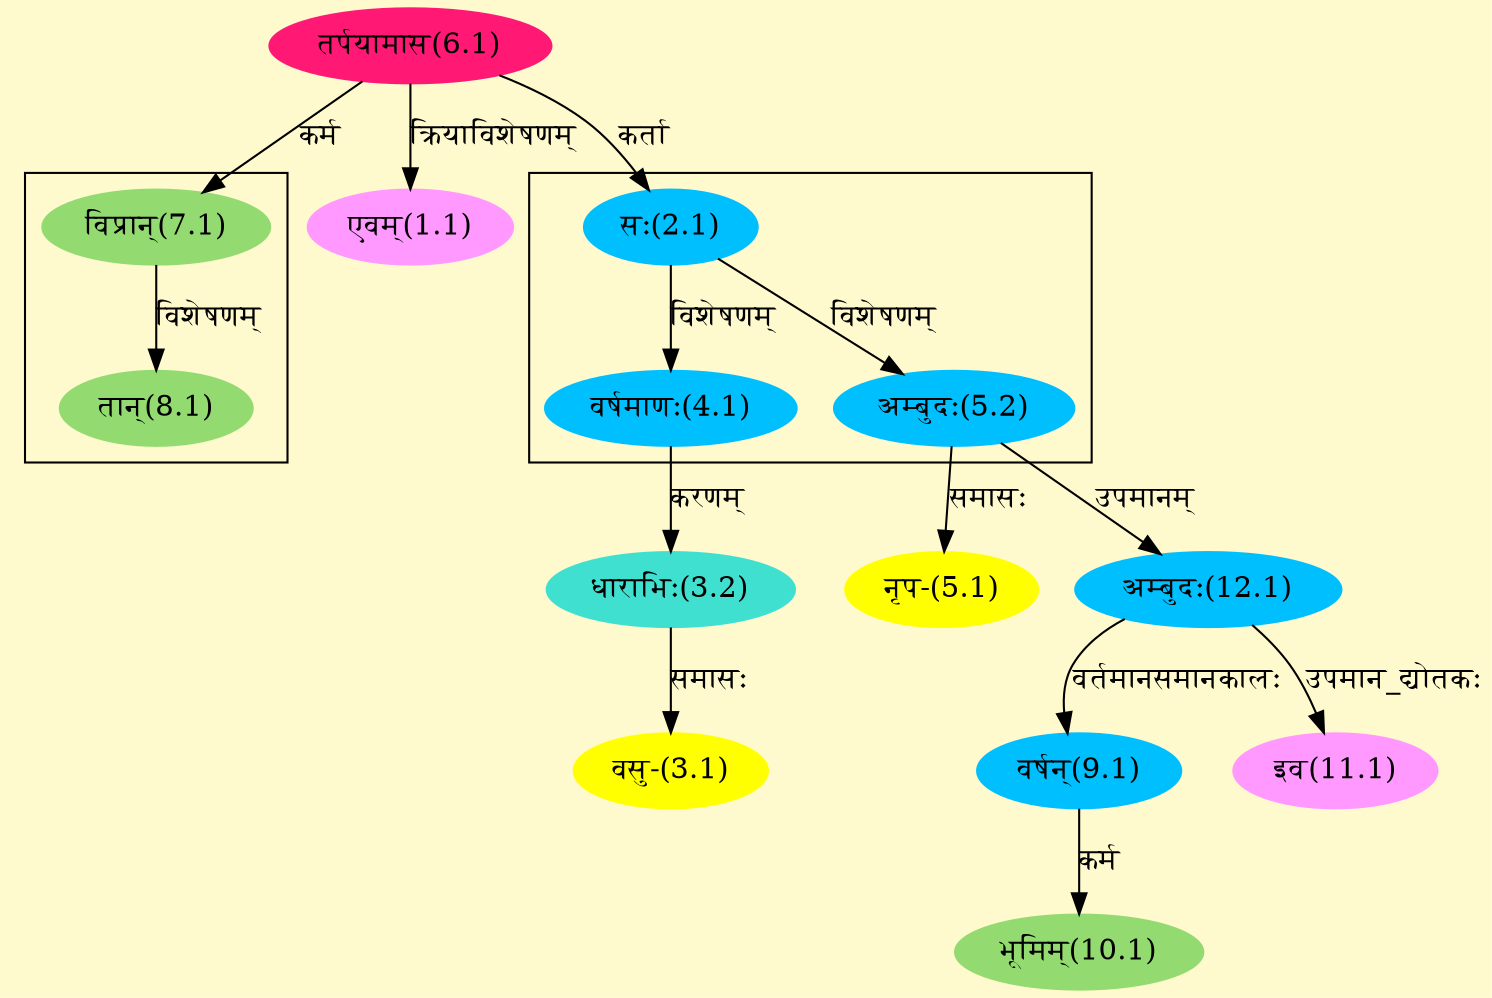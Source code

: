 digraph G{
rankdir=BT;
 compound=true;
 bgcolor="lemonchiffon1";

subgraph cluster_1{
Node4_1 [style=filled, color="#00BFFF" label = "वर्षमाणः(4.1)"]
Node2_1 [style=filled, color="#00BFFF" label = "सः(2.1)"]
Node5_2 [style=filled, color="#00BFFF" label = "अम्बुदः(5.2)"]

}

subgraph cluster_2{
Node8_1 [style=filled, color="#93DB70" label = "तान्(8.1)"]
Node7_1 [style=filled, color="#93DB70" label = "विप्रान्(7.1)"]

}
Node1_1 [style=filled, color="#FF99FF" label = "एवम्(1.1)"]
Node6_1 [style=filled, color="#FF1975" label = "तर्पयामास(6.1)"]
Node2_1 [style=filled, color="#00BFFF" label = "सः(2.1)"]
Node3_1 [style=filled, color="#FFFF00" label = "वसु-(3.1)"]
Node3_2 [style=filled, color="#40E0D0" label = "धाराभिः(3.2)"]
Node4_1 [style=filled, color="#00BFFF" label = "वर्षमाणः(4.1)"]
Node5_1 [style=filled, color="#FFFF00" label = "नृप-(5.1)"]
Node5_2 [style=filled, color="#00BFFF" label = "अम्बुदः(5.2)"]
Node [style=filled, color="" label = "()"]
Node7_1 [style=filled, color="#93DB70" label = "विप्रान्(7.1)"]
Node9_1 [style=filled, color="#00BFFF" label = "वर्षन्(9.1)"]
Node12_1 [style=filled, color="#00BFFF" label = "अम्बुदः(12.1)"]
Node10_1 [style=filled, color="#93DB70" label = "भूमिम्(10.1)"]
Node11_1 [style=filled, color="#FF99FF" label = "इव(11.1)"]
/* Start of Relations section */

Node1_1 -> Node6_1 [  label="क्रियाविशेषणम्"  dir="back" ]
Node2_1 -> Node6_1 [  label="कर्ता"  dir="back" ]
Node3_1 -> Node3_2 [  label="समासः"  dir="back" ]
Node3_2 -> Node4_1 [  label="करणम्"  dir="back" ]
Node4_1 -> Node2_1 [  label="विशेषणम्"  dir="back" ]
Node5_1 -> Node5_2 [  label="समासः"  dir="back" ]
Node5_2 -> Node2_1 [  label="विशेषणम्"  dir="back" ]
Node7_1 -> Node6_1 [  label="कर्म"  dir="back" ]
Node8_1 -> Node7_1 [  label="विशेषणम्"  dir="back" ]
Node9_1 -> Node12_1 [  label="वर्तमानसमानकालः"  dir="back" ]
Node10_1 -> Node9_1 [  label="कर्म"  dir="back" ]
Node11_1 -> Node12_1 [  label="उपमान_द्योतकः"  dir="back" ]
Node12_1 -> Node5_2 [  label="उपमानम्"  dir="back" ]
}
